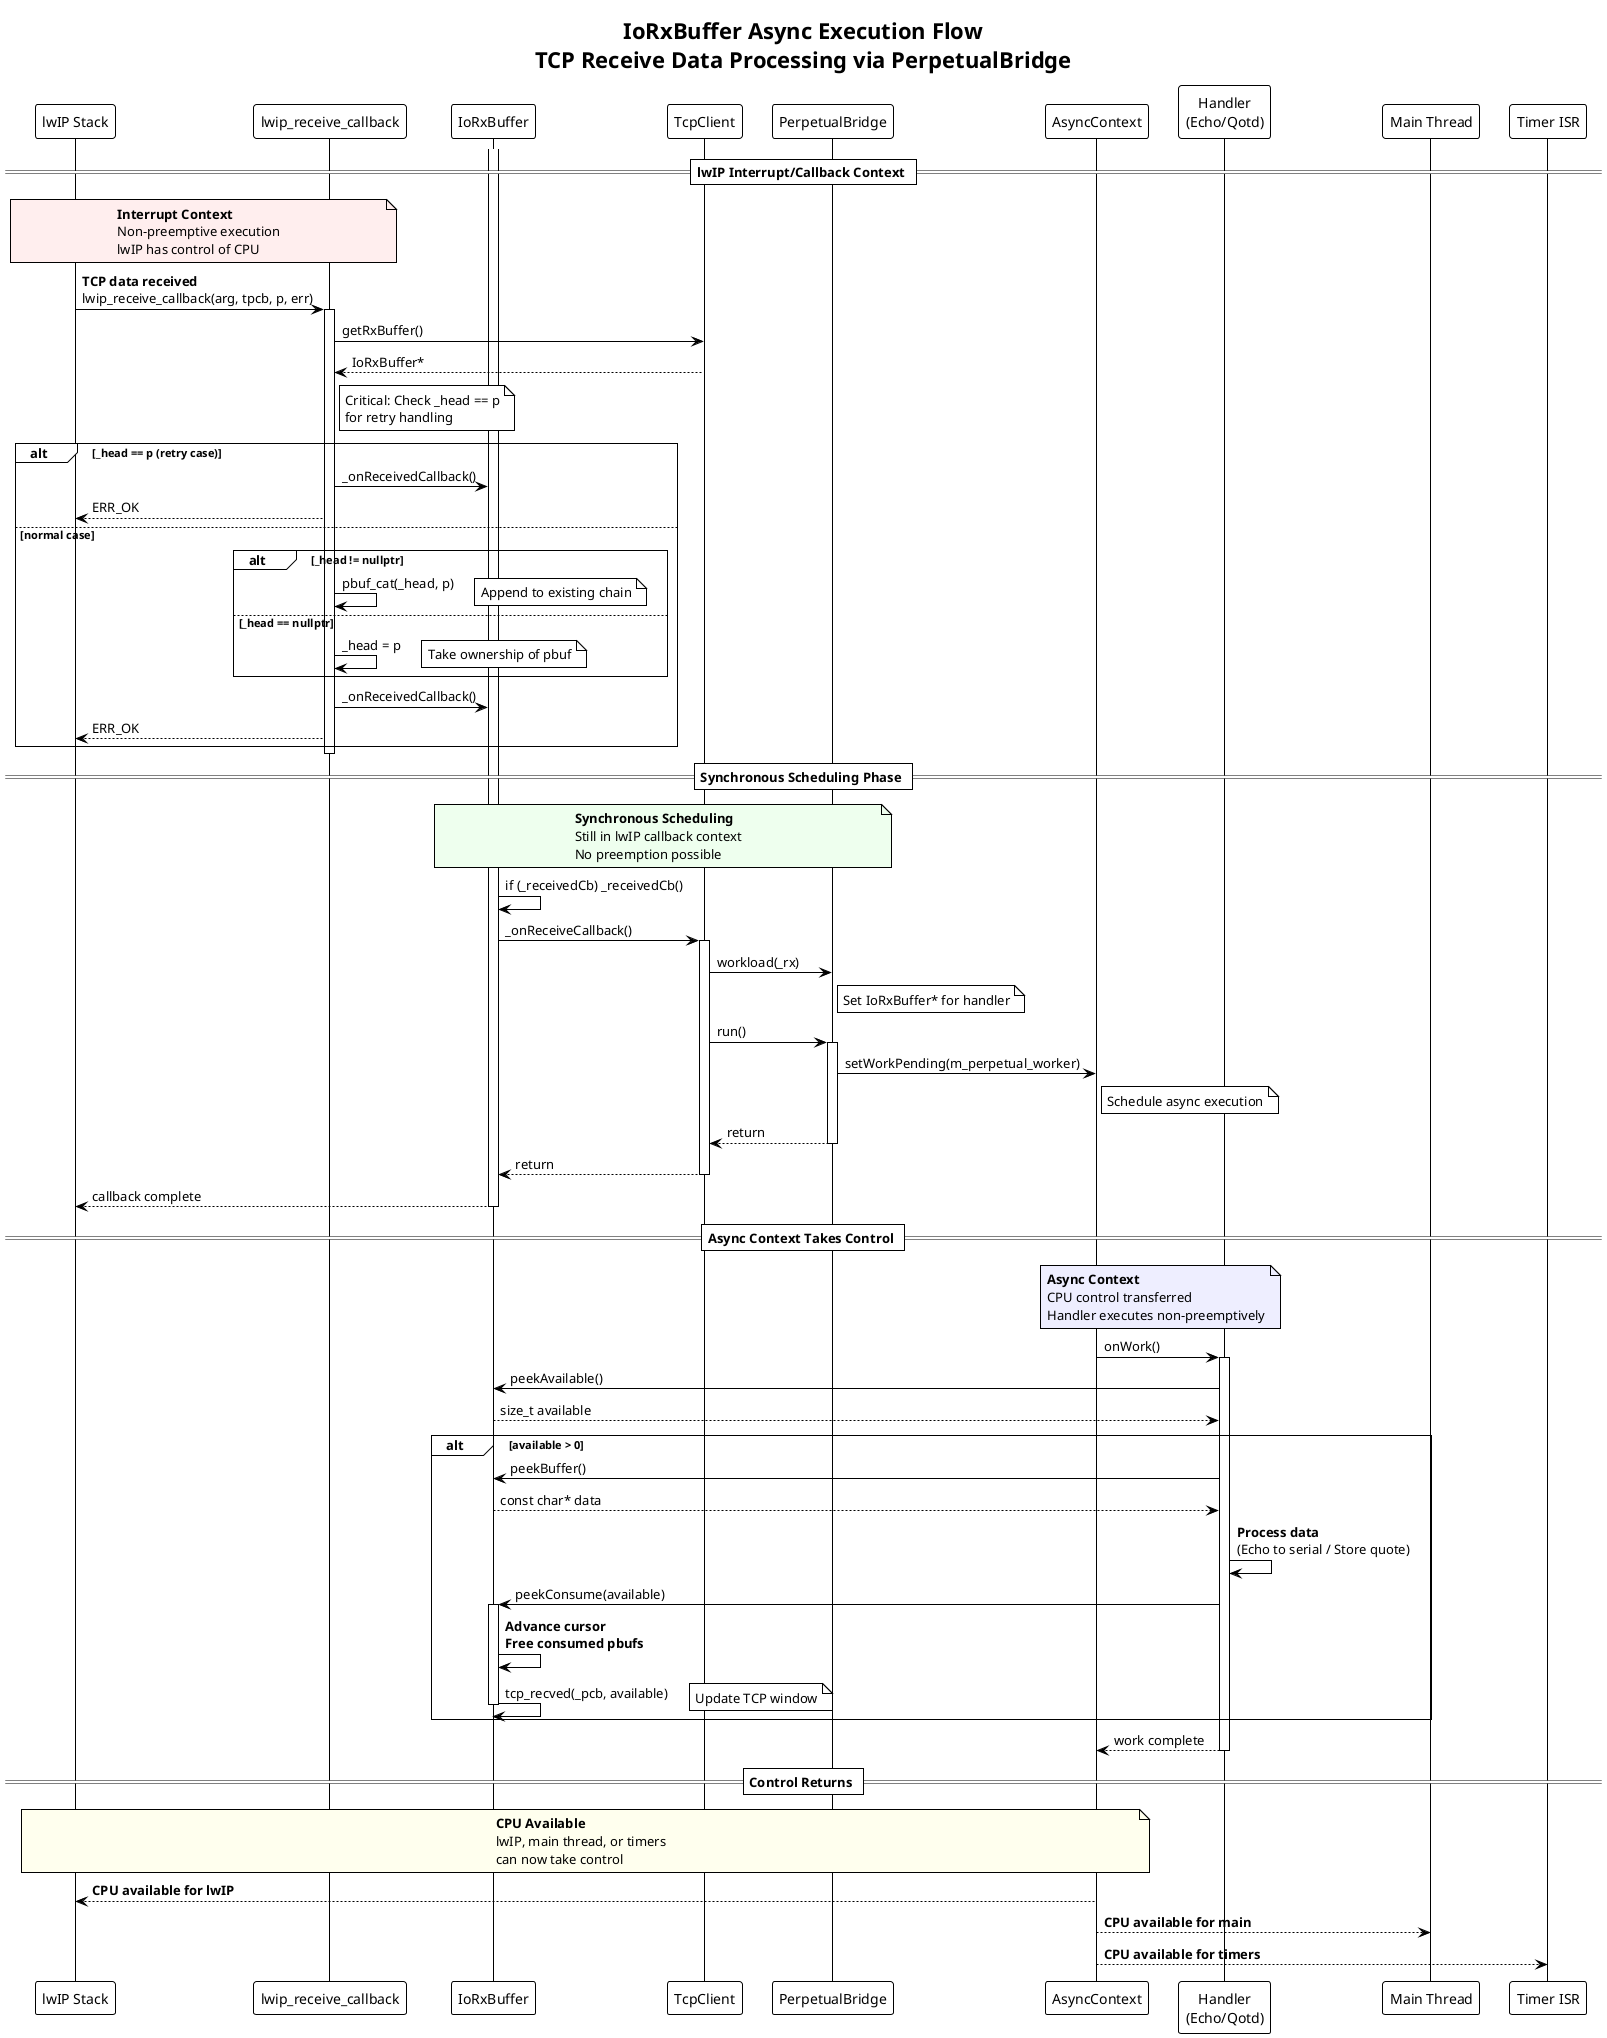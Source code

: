 @startuml IoRxBufferAsyncFlow
!theme plain
title IoRxBuffer Async Execution Flow\nTCP Receive Data Processing via PerpetualBridge

participant "lwIP Stack" as lwip
participant "lwip_receive_callback" as callback
participant "IoRxBuffer" as buffer
participant "TcpClient" as client
participant "PerpetualBridge" as bridge
participant "AsyncContext" as async
participant "Handler\n(Echo/Qotd)" as handler

== lwIP Interrupt/Callback Context ==
note over lwip, callback #FFEEEE
    **Interrupt Context**
    Non-preemptive execution
    lwIP has control of CPU
end note

lwip -> callback : **TCP data received**\nlwip_receive_callback(arg, tpcb, p, err)
activate callback

callback -> client : getRxBuffer()
client --> callback : IoRxBuffer*

note right of callback
    Critical: Check _head == p
    for retry handling
end note

alt _head == p (retry case)
    callback -> buffer : _onReceivedCallback()
    callback --> lwip : ERR_OK
else normal case
    alt _head != nullptr
        callback -> callback : pbuf_cat(_head, p)
        note right : Append to existing chain
    else _head == nullptr
        callback -> callback : _head = p
        note right : Take ownership of pbuf
    end

    callback -> buffer : _onReceivedCallback()
    callback --> lwip : ERR_OK
end

deactivate callback

== Synchronous Scheduling Phase ==
note over buffer, bridge #EEFFEE
    **Synchronous Scheduling**
    Still in lwIP callback context
    No preemption possible
end note

activate buffer
buffer -> buffer : if (_receivedCb) _receivedCb()

buffer -> client : _onReceiveCallback()
activate client

client -> bridge : workload(_rx)
note right of bridge : Set IoRxBuffer* for handler

client -> bridge : run()
activate bridge

bridge -> async : setWorkPending(m_perpetual_worker)
note right of async : Schedule async execution

bridge --> client : return
deactivate bridge
client --> buffer : return
deactivate client
buffer --> lwip : callback complete
deactivate buffer

== Async Context Takes Control ==
note over async, handler #EEEEFF
    **Async Context**
    CPU control transferred
    Handler executes non-preemptively
end note

async -> handler : onWork()
activate handler

handler -> buffer : peekAvailable()
buffer --> handler : size_t available

alt available > 0
    handler -> buffer : peekBuffer()
    buffer --> handler : const char* data

    handler -> handler : **Process data**\n(Echo to serial / Store quote)

    handler -> buffer : peekConsume(available)
    activate buffer

    buffer -> buffer : **Advance cursor**\n**Free consumed pbufs**

    buffer -> buffer : tcp_recved(_pcb, available)
    note right : Update TCP window

    deactivate buffer
end

handler --> async : work complete
deactivate handler

== Control Returns ==
note over lwip, async #FFFFEE
    **CPU Available**
    lwIP, main thread, or timers
    can now take control
end note

async --> lwip : **CPU available for lwIP**
async --> "Main Thread" as main : **CPU available for main**
async --> "Timer ISR" as timer : **CPU available for timers**

@enduml
